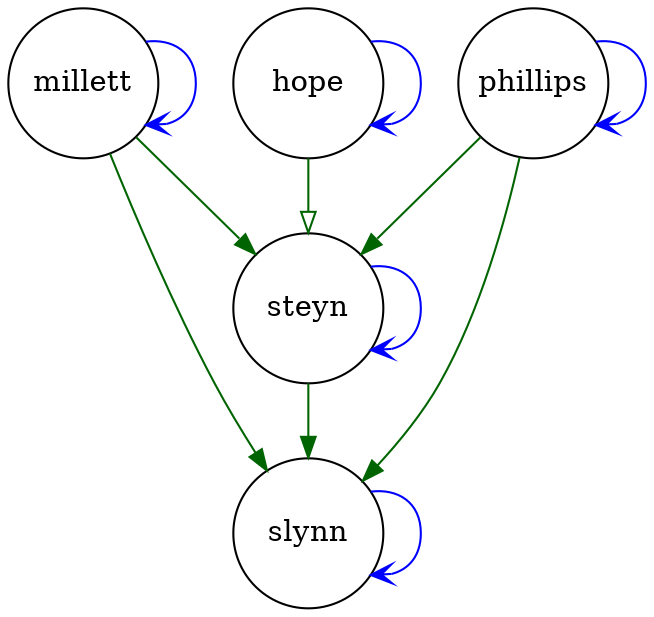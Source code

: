 digraph bbbcase40 { 
 K=0.6 
 "slynn" -> { "slynn" } [color="blue", arrowhead="vee", penwidth=1, href="#29"]; 
 "steyn" -> { "slynn" } [color="darkgreen", arrowhead="normal", penwidth=1, href="#418"]; 
 "steyn" -> { "steyn" } [color="blue", arrowhead="vee", penwidth=1, href="#418"]; 
 "hope" -> { "steyn" } [color="darkgreen", arrowhead="onormal", penwidth=1, href="partagr_hope_steyn"];
 "hope" -> { "hope" } [color="blue", arrowhead="vee", penwidth=1, href="#425"]; 
 "millett" -> { "slynn" } [color="darkgreen", arrowhead="normal", penwidth=1, href="#486"]; 
 "millett" -> { "steyn" } [color="darkgreen", arrowhead="normal", penwidth=1, href="#486"]; 
 "millett" -> { "millett" } [color="blue", arrowhead="vee", penwidth=1, href="#486"]; 
 "phillips" -> { "slynn" } [color="darkgreen", arrowhead="normal", penwidth=1, href="#492"]; 
 "phillips" -> { "steyn" } [color="darkgreen", arrowhead="normal", penwidth=1, href="#492"]; 
 "phillips" -> { "phillips" } [color="blue", arrowhead="vee", penwidth=1, href="#492"]; 
 "slynn" [shape="circle", fixedsize="true", height=1, width=1, style="filled", fillcolor="white", href="#slynn"]; 
 "steyn" [shape="circle", fixedsize="true", height=1, width=1, style="filled", fillcolor="white", href="#steyn"]; 
 "hope" [shape="circle", fixedsize="true", height=1, width=1, style="filled", fillcolor="white", href="#hope"]; 
 "millett" [shape="circle", fixedsize="true", height=1, width=1, style="filled", fillcolor="white", href="#millett"]; 
 "phillips" [shape="circle", fixedsize="true", height=1, width=1, style="filled", fillcolor="white", href="#phillips"]; 

}